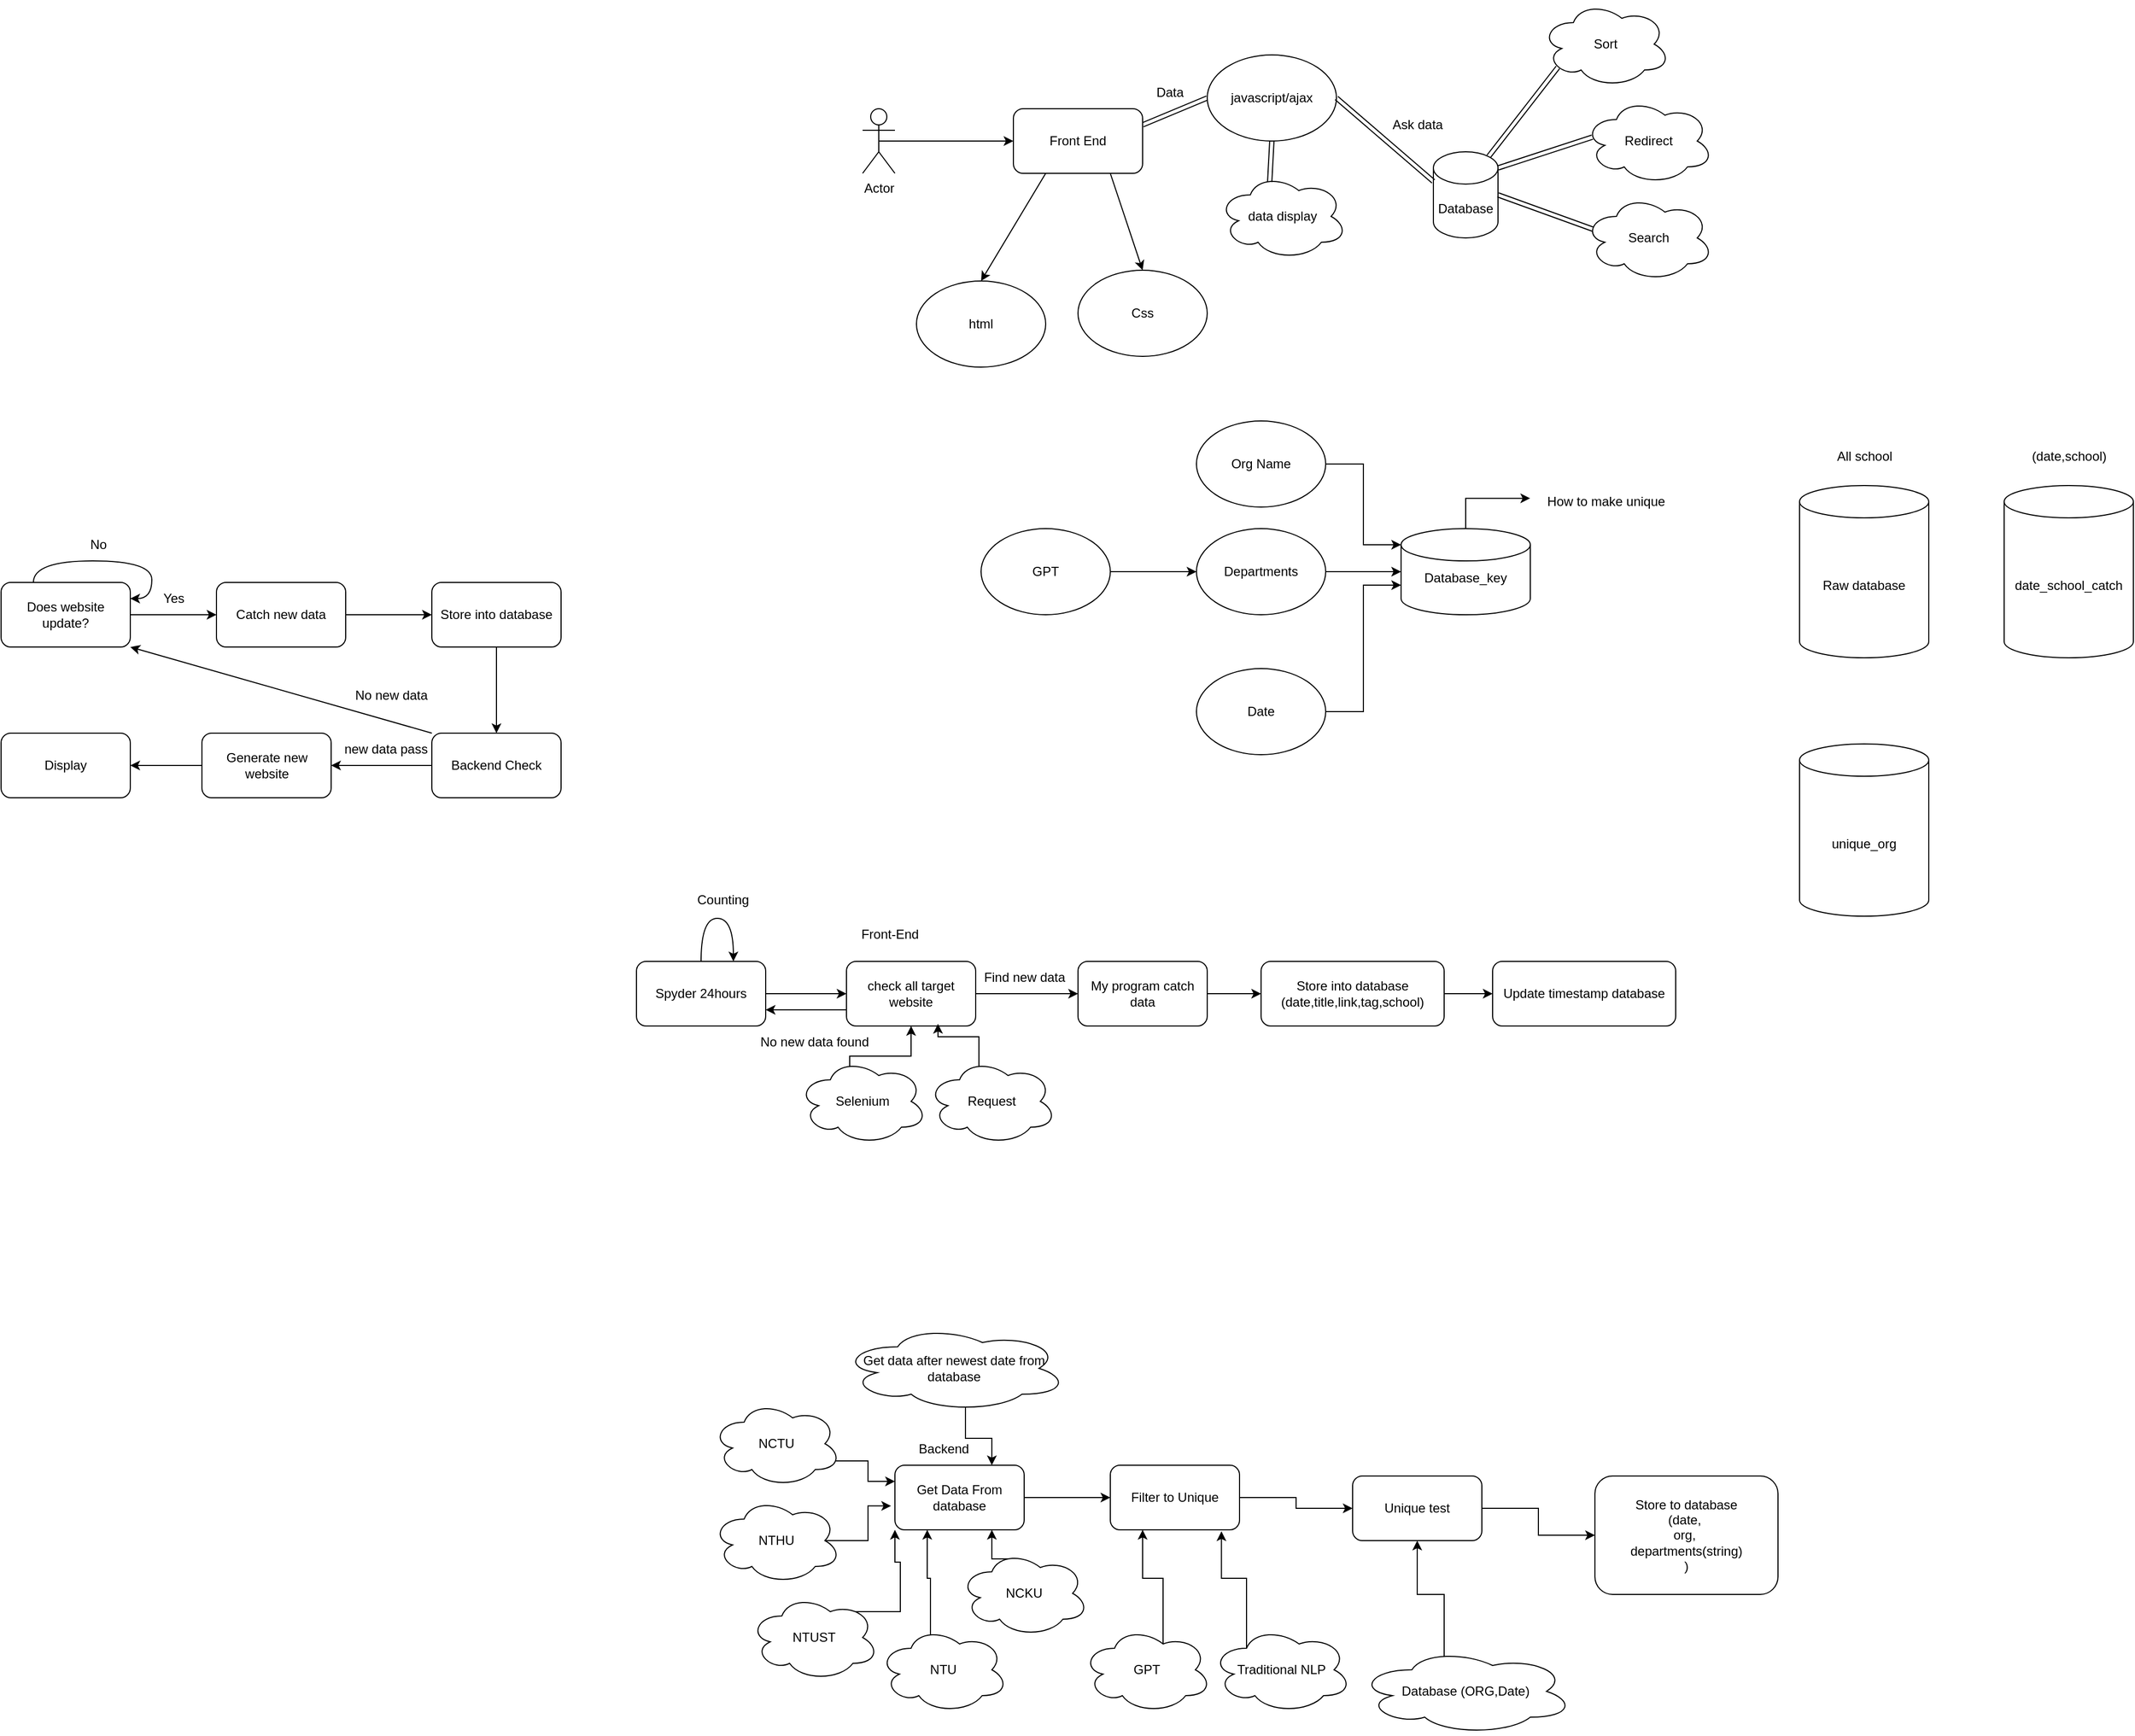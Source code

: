 <mxfile version="22.1.18" type="device">
  <diagram name="第 1 页" id="K15oJnlz1KfSimIGxwEL">
    <mxGraphModel dx="1851" dy="566" grid="1" gridSize="10" guides="1" tooltips="1" connect="1" arrows="1" fold="1" page="1" pageScale="1" pageWidth="827" pageHeight="1169" math="0" shadow="0">
      <root>
        <mxCell id="0" />
        <mxCell id="1" parent="0" />
        <mxCell id="BRt7WCKSTu4rZKfEVuEu-6" style="edgeStyle=none;rounded=0;orthogonalLoop=1;jettySize=auto;html=1;exitX=0.5;exitY=0.5;exitDx=0;exitDy=0;exitPerimeter=0;entryX=0;entryY=0.5;entryDx=0;entryDy=0;" parent="1" source="BRt7WCKSTu4rZKfEVuEu-1" target="BRt7WCKSTu4rZKfEVuEu-2" edge="1">
          <mxGeometry relative="1" as="geometry" />
        </mxCell>
        <mxCell id="BRt7WCKSTu4rZKfEVuEu-1" value="Actor" style="shape=umlActor;verticalLabelPosition=bottom;verticalAlign=top;html=1;outlineConnect=0;" parent="1" vertex="1">
          <mxGeometry x="60" y="100" width="30" height="60" as="geometry" />
        </mxCell>
        <mxCell id="BRt7WCKSTu4rZKfEVuEu-10" style="edgeStyle=none;rounded=0;orthogonalLoop=1;jettySize=auto;html=1;exitX=0.25;exitY=1;exitDx=0;exitDy=0;entryX=0.5;entryY=0;entryDx=0;entryDy=0;" parent="1" source="BRt7WCKSTu4rZKfEVuEu-2" target="BRt7WCKSTu4rZKfEVuEu-9" edge="1">
          <mxGeometry relative="1" as="geometry" />
        </mxCell>
        <mxCell id="BRt7WCKSTu4rZKfEVuEu-12" style="edgeStyle=none;rounded=0;orthogonalLoop=1;jettySize=auto;html=1;exitX=0.75;exitY=1;exitDx=0;exitDy=0;entryX=0.5;entryY=0;entryDx=0;entryDy=0;" parent="1" source="BRt7WCKSTu4rZKfEVuEu-2" target="BRt7WCKSTu4rZKfEVuEu-11" edge="1">
          <mxGeometry relative="1" as="geometry" />
        </mxCell>
        <mxCell id="UNTsL4X8be6_e4IBfRlv-2" style="edgeStyle=none;shape=link;rounded=0;orthogonalLoop=1;jettySize=auto;html=1;exitX=1;exitY=0.25;exitDx=0;exitDy=0;entryX=0;entryY=0.5;entryDx=0;entryDy=0;" parent="1" source="BRt7WCKSTu4rZKfEVuEu-2" target="BRt7WCKSTu4rZKfEVuEu-13" edge="1">
          <mxGeometry relative="1" as="geometry" />
        </mxCell>
        <mxCell id="BRt7WCKSTu4rZKfEVuEu-2" value="Front End" style="rounded=1;whiteSpace=wrap;html=1;" parent="1" vertex="1">
          <mxGeometry x="200" y="100" width="120" height="60" as="geometry" />
        </mxCell>
        <mxCell id="BRt7WCKSTu4rZKfEVuEu-3" value="Database" style="shape=cylinder3;whiteSpace=wrap;html=1;boundedLbl=1;backgroundOutline=1;size=15;" parent="1" vertex="1">
          <mxGeometry x="590" y="140" width="60" height="80" as="geometry" />
        </mxCell>
        <mxCell id="BRt7WCKSTu4rZKfEVuEu-9" value="html" style="ellipse;whiteSpace=wrap;html=1;" parent="1" vertex="1">
          <mxGeometry x="110" y="260" width="120" height="80" as="geometry" />
        </mxCell>
        <mxCell id="BRt7WCKSTu4rZKfEVuEu-11" value="Css" style="ellipse;whiteSpace=wrap;html=1;" parent="1" vertex="1">
          <mxGeometry x="260" y="250" width="120" height="80" as="geometry" />
        </mxCell>
        <mxCell id="BRt7WCKSTu4rZKfEVuEu-13" value="javascript/ajax" style="ellipse;whiteSpace=wrap;html=1;" parent="1" vertex="1">
          <mxGeometry x="380" y="50" width="120" height="80" as="geometry" />
        </mxCell>
        <mxCell id="BRt7WCKSTu4rZKfEVuEu-15" value="Sort" style="ellipse;shape=cloud;whiteSpace=wrap;html=1;" parent="1" vertex="1">
          <mxGeometry x="690" width="120" height="80" as="geometry" />
        </mxCell>
        <mxCell id="BRt7WCKSTu4rZKfEVuEu-16" value="Redirect" style="ellipse;shape=cloud;whiteSpace=wrap;html=1;" parent="1" vertex="1">
          <mxGeometry x="730" y="90" width="120" height="80" as="geometry" />
        </mxCell>
        <mxCell id="BRt7WCKSTu4rZKfEVuEu-17" value="Search" style="ellipse;shape=cloud;whiteSpace=wrap;html=1;" parent="1" vertex="1">
          <mxGeometry x="730" y="180" width="120" height="80" as="geometry" />
        </mxCell>
        <mxCell id="BRt7WCKSTu4rZKfEVuEu-19" style="edgeStyle=none;shape=link;rounded=0;orthogonalLoop=1;jettySize=auto;html=1;exitX=0.855;exitY=0;exitDx=0;exitDy=4.35;exitPerimeter=0;entryX=0.13;entryY=0.77;entryDx=0;entryDy=0;entryPerimeter=0;" parent="1" source="BRt7WCKSTu4rZKfEVuEu-3" target="BRt7WCKSTu4rZKfEVuEu-15" edge="1">
          <mxGeometry relative="1" as="geometry" />
        </mxCell>
        <mxCell id="BRt7WCKSTu4rZKfEVuEu-20" style="edgeStyle=none;shape=link;rounded=0;orthogonalLoop=1;jettySize=auto;html=1;exitX=1;exitY=0;exitDx=0;exitDy=15;exitPerimeter=0;entryX=0.063;entryY=0.455;entryDx=0;entryDy=0;entryPerimeter=0;" parent="1" source="BRt7WCKSTu4rZKfEVuEu-3" target="BRt7WCKSTu4rZKfEVuEu-16" edge="1">
          <mxGeometry relative="1" as="geometry" />
        </mxCell>
        <mxCell id="BRt7WCKSTu4rZKfEVuEu-21" style="edgeStyle=none;shape=link;rounded=0;orthogonalLoop=1;jettySize=auto;html=1;exitX=1;exitY=0.5;exitDx=0;exitDy=0;exitPerimeter=0;entryX=0.07;entryY=0.4;entryDx=0;entryDy=0;entryPerimeter=0;" parent="1" source="BRt7WCKSTu4rZKfEVuEu-3" target="BRt7WCKSTu4rZKfEVuEu-17" edge="1">
          <mxGeometry relative="1" as="geometry" />
        </mxCell>
        <mxCell id="UNTsL4X8be6_e4IBfRlv-3" style="edgeStyle=none;shape=link;rounded=0;orthogonalLoop=1;jettySize=auto;html=1;exitX=1;exitY=0.5;exitDx=0;exitDy=0;entryX=0;entryY=0;entryDx=0;entryDy=27.5;entryPerimeter=0;" parent="1" source="BRt7WCKSTu4rZKfEVuEu-13" target="BRt7WCKSTu4rZKfEVuEu-3" edge="1">
          <mxGeometry relative="1" as="geometry" />
        </mxCell>
        <mxCell id="UNTsL4X8be6_e4IBfRlv-5" value="data display" style="ellipse;shape=cloud;whiteSpace=wrap;html=1;" parent="1" vertex="1">
          <mxGeometry x="390" y="160" width="120" height="80" as="geometry" />
        </mxCell>
        <mxCell id="UNTsL4X8be6_e4IBfRlv-6" style="edgeStyle=none;shape=link;rounded=0;orthogonalLoop=1;jettySize=auto;html=1;exitX=0.5;exitY=1;exitDx=0;exitDy=0;entryX=0.4;entryY=0.1;entryDx=0;entryDy=0;entryPerimeter=0;" parent="1" source="BRt7WCKSTu4rZKfEVuEu-13" target="UNTsL4X8be6_e4IBfRlv-5" edge="1">
          <mxGeometry relative="1" as="geometry" />
        </mxCell>
        <mxCell id="UNTsL4X8be6_e4IBfRlv-7" value="Ask data" style="text;html=1;align=center;verticalAlign=middle;resizable=0;points=[];autosize=1;strokeColor=none;fillColor=none;" parent="1" vertex="1">
          <mxGeometry x="540" y="100" width="70" height="30" as="geometry" />
        </mxCell>
        <mxCell id="UNTsL4X8be6_e4IBfRlv-8" value="Data" style="text;html=1;align=center;verticalAlign=middle;resizable=0;points=[];autosize=1;strokeColor=none;fillColor=none;" parent="1" vertex="1">
          <mxGeometry x="320" y="70" width="50" height="30" as="geometry" />
        </mxCell>
        <mxCell id="4aE0b3_Cc9MJbwsuqQbb-5" value="" style="edgeStyle=orthogonalEdgeStyle;rounded=0;orthogonalLoop=1;jettySize=auto;html=1;" edge="1" parent="1" source="4aE0b3_Cc9MJbwsuqQbb-3" target="4aE0b3_Cc9MJbwsuqQbb-4">
          <mxGeometry relative="1" as="geometry" />
        </mxCell>
        <mxCell id="4aE0b3_Cc9MJbwsuqQbb-3" value="GPT" style="ellipse;whiteSpace=wrap;html=1;" vertex="1" parent="1">
          <mxGeometry x="170" y="490" width="120" height="80" as="geometry" />
        </mxCell>
        <mxCell id="4aE0b3_Cc9MJbwsuqQbb-4" value="Departments" style="ellipse;whiteSpace=wrap;html=1;" vertex="1" parent="1">
          <mxGeometry x="370" y="490" width="120" height="80" as="geometry" />
        </mxCell>
        <mxCell id="4aE0b3_Cc9MJbwsuqQbb-9" value="&lt;div&gt;Database_key&lt;/div&gt;&lt;div&gt;&lt;br&gt;&lt;/div&gt;" style="shape=cylinder3;whiteSpace=wrap;html=1;boundedLbl=1;backgroundOutline=1;size=15;" vertex="1" parent="1">
          <mxGeometry x="560" y="490" width="120" height="80" as="geometry" />
        </mxCell>
        <mxCell id="4aE0b3_Cc9MJbwsuqQbb-10" style="edgeStyle=orthogonalEdgeStyle;rounded=0;orthogonalLoop=1;jettySize=auto;html=1;exitX=1;exitY=0.5;exitDx=0;exitDy=0;entryX=0;entryY=0.5;entryDx=0;entryDy=0;entryPerimeter=0;" edge="1" parent="1" source="4aE0b3_Cc9MJbwsuqQbb-4" target="4aE0b3_Cc9MJbwsuqQbb-9">
          <mxGeometry relative="1" as="geometry" />
        </mxCell>
        <mxCell id="4aE0b3_Cc9MJbwsuqQbb-13" value="Org Name" style="ellipse;whiteSpace=wrap;html=1;" vertex="1" parent="1">
          <mxGeometry x="370" y="390" width="120" height="80" as="geometry" />
        </mxCell>
        <mxCell id="4aE0b3_Cc9MJbwsuqQbb-14" style="edgeStyle=orthogonalEdgeStyle;rounded=0;orthogonalLoop=1;jettySize=auto;html=1;exitX=1;exitY=0.5;exitDx=0;exitDy=0;entryX=0;entryY=0;entryDx=0;entryDy=15;entryPerimeter=0;" edge="1" parent="1" source="4aE0b3_Cc9MJbwsuqQbb-13" target="4aE0b3_Cc9MJbwsuqQbb-9">
          <mxGeometry relative="1" as="geometry" />
        </mxCell>
        <mxCell id="4aE0b3_Cc9MJbwsuqQbb-15" value="Date" style="ellipse;whiteSpace=wrap;html=1;" vertex="1" parent="1">
          <mxGeometry x="370" y="620" width="120" height="80" as="geometry" />
        </mxCell>
        <mxCell id="4aE0b3_Cc9MJbwsuqQbb-16" style="edgeStyle=orthogonalEdgeStyle;rounded=0;orthogonalLoop=1;jettySize=auto;html=1;exitX=1;exitY=0.5;exitDx=0;exitDy=0;entryX=0;entryY=0;entryDx=0;entryDy=52.5;entryPerimeter=0;" edge="1" parent="1" source="4aE0b3_Cc9MJbwsuqQbb-15" target="4aE0b3_Cc9MJbwsuqQbb-9">
          <mxGeometry relative="1" as="geometry" />
        </mxCell>
        <mxCell id="4aE0b3_Cc9MJbwsuqQbb-18" value="How to make unique" style="text;html=1;align=center;verticalAlign=middle;resizable=0;points=[];autosize=1;strokeColor=none;fillColor=none;" vertex="1" parent="1">
          <mxGeometry x="680" y="450" width="140" height="30" as="geometry" />
        </mxCell>
        <mxCell id="4aE0b3_Cc9MJbwsuqQbb-19" style="edgeStyle=orthogonalEdgeStyle;rounded=0;orthogonalLoop=1;jettySize=auto;html=1;exitX=0.5;exitY=0;exitDx=0;exitDy=0;exitPerimeter=0;entryX=-0.001;entryY=0.395;entryDx=0;entryDy=0;entryPerimeter=0;" edge="1" parent="1" source="4aE0b3_Cc9MJbwsuqQbb-9" target="4aE0b3_Cc9MJbwsuqQbb-18">
          <mxGeometry relative="1" as="geometry" />
        </mxCell>
        <mxCell id="4aE0b3_Cc9MJbwsuqQbb-66" value="Raw database" style="shape=cylinder3;whiteSpace=wrap;html=1;boundedLbl=1;backgroundOutline=1;size=15;" vertex="1" parent="1">
          <mxGeometry x="930" y="450" width="120" height="160" as="geometry" />
        </mxCell>
        <mxCell id="4aE0b3_Cc9MJbwsuqQbb-67" value="date_school_catch" style="shape=cylinder3;whiteSpace=wrap;html=1;boundedLbl=1;backgroundOutline=1;size=15;" vertex="1" parent="1">
          <mxGeometry x="1120" y="450" width="120" height="160" as="geometry" />
        </mxCell>
        <mxCell id="4aE0b3_Cc9MJbwsuqQbb-68" value="unique_org" style="shape=cylinder3;whiteSpace=wrap;html=1;boundedLbl=1;backgroundOutline=1;size=15;" vertex="1" parent="1">
          <mxGeometry x="930" y="690" width="120" height="160" as="geometry" />
        </mxCell>
        <mxCell id="4aE0b3_Cc9MJbwsuqQbb-69" value="All school" style="text;html=1;align=center;verticalAlign=middle;resizable=0;points=[];autosize=1;strokeColor=none;fillColor=none;" vertex="1" parent="1">
          <mxGeometry x="950" y="408" width="80" height="30" as="geometry" />
        </mxCell>
        <mxCell id="4aE0b3_Cc9MJbwsuqQbb-70" value="(date,school)" style="text;html=1;align=center;verticalAlign=middle;resizable=0;points=[];autosize=1;strokeColor=none;fillColor=none;" vertex="1" parent="1">
          <mxGeometry x="1130" y="408" width="100" height="30" as="geometry" />
        </mxCell>
        <mxCell id="4aE0b3_Cc9MJbwsuqQbb-75" value="" style="edgeStyle=orthogonalEdgeStyle;rounded=0;orthogonalLoop=1;jettySize=auto;html=1;" edge="1" parent="1" source="4aE0b3_Cc9MJbwsuqQbb-71" target="4aE0b3_Cc9MJbwsuqQbb-74">
          <mxGeometry relative="1" as="geometry" />
        </mxCell>
        <mxCell id="4aE0b3_Cc9MJbwsuqQbb-71" value="Catch new data" style="rounded=1;whiteSpace=wrap;html=1;" vertex="1" parent="1">
          <mxGeometry x="-540" y="540" width="120" height="60" as="geometry" />
        </mxCell>
        <mxCell id="4aE0b3_Cc9MJbwsuqQbb-77" value="" style="edgeStyle=orthogonalEdgeStyle;rounded=0;orthogonalLoop=1;jettySize=auto;html=1;" edge="1" parent="1" source="4aE0b3_Cc9MJbwsuqQbb-74" target="4aE0b3_Cc9MJbwsuqQbb-76">
          <mxGeometry relative="1" as="geometry" />
        </mxCell>
        <mxCell id="4aE0b3_Cc9MJbwsuqQbb-74" value="Store into database" style="rounded=1;whiteSpace=wrap;html=1;" vertex="1" parent="1">
          <mxGeometry x="-340" y="540" width="120" height="60" as="geometry" />
        </mxCell>
        <mxCell id="4aE0b3_Cc9MJbwsuqQbb-79" value="" style="edgeStyle=orthogonalEdgeStyle;rounded=0;orthogonalLoop=1;jettySize=auto;html=1;" edge="1" parent="1" source="4aE0b3_Cc9MJbwsuqQbb-76" target="4aE0b3_Cc9MJbwsuqQbb-78">
          <mxGeometry relative="1" as="geometry" />
        </mxCell>
        <mxCell id="4aE0b3_Cc9MJbwsuqQbb-89" style="rounded=0;orthogonalLoop=1;jettySize=auto;html=1;exitX=0;exitY=0;exitDx=0;exitDy=0;entryX=1;entryY=1;entryDx=0;entryDy=0;" edge="1" parent="1" source="4aE0b3_Cc9MJbwsuqQbb-76" target="4aE0b3_Cc9MJbwsuqQbb-82">
          <mxGeometry relative="1" as="geometry" />
        </mxCell>
        <mxCell id="4aE0b3_Cc9MJbwsuqQbb-76" value="Backend Check" style="rounded=1;whiteSpace=wrap;html=1;" vertex="1" parent="1">
          <mxGeometry x="-340" y="680" width="120" height="60" as="geometry" />
        </mxCell>
        <mxCell id="4aE0b3_Cc9MJbwsuqQbb-81" value="" style="edgeStyle=orthogonalEdgeStyle;rounded=0;orthogonalLoop=1;jettySize=auto;html=1;" edge="1" parent="1" source="4aE0b3_Cc9MJbwsuqQbb-78" target="4aE0b3_Cc9MJbwsuqQbb-80">
          <mxGeometry relative="1" as="geometry" />
        </mxCell>
        <mxCell id="4aE0b3_Cc9MJbwsuqQbb-78" value="Generate new website" style="rounded=1;whiteSpace=wrap;html=1;" vertex="1" parent="1">
          <mxGeometry x="-553.5" y="680" width="120" height="60" as="geometry" />
        </mxCell>
        <mxCell id="4aE0b3_Cc9MJbwsuqQbb-80" value="Display" style="rounded=1;whiteSpace=wrap;html=1;" vertex="1" parent="1">
          <mxGeometry x="-740" y="680" width="120" height="60" as="geometry" />
        </mxCell>
        <mxCell id="4aE0b3_Cc9MJbwsuqQbb-83" style="edgeStyle=orthogonalEdgeStyle;rounded=0;orthogonalLoop=1;jettySize=auto;html=1;exitX=1;exitY=0.5;exitDx=0;exitDy=0;entryX=0;entryY=0.5;entryDx=0;entryDy=0;" edge="1" parent="1" source="4aE0b3_Cc9MJbwsuqQbb-82" target="4aE0b3_Cc9MJbwsuqQbb-71">
          <mxGeometry relative="1" as="geometry" />
        </mxCell>
        <mxCell id="4aE0b3_Cc9MJbwsuqQbb-82" value="Does website update?" style="rounded=1;whiteSpace=wrap;html=1;" vertex="1" parent="1">
          <mxGeometry x="-740" y="540" width="120" height="60" as="geometry" />
        </mxCell>
        <mxCell id="4aE0b3_Cc9MJbwsuqQbb-84" value="new data pass" style="text;html=1;align=center;verticalAlign=middle;resizable=0;points=[];autosize=1;strokeColor=none;fillColor=none;" vertex="1" parent="1">
          <mxGeometry x="-433.5" y="680" width="100" height="30" as="geometry" />
        </mxCell>
        <mxCell id="4aE0b3_Cc9MJbwsuqQbb-85" value="Yes" style="text;html=1;align=center;verticalAlign=middle;resizable=0;points=[];autosize=1;strokeColor=none;fillColor=none;" vertex="1" parent="1">
          <mxGeometry x="-600" y="540" width="40" height="30" as="geometry" />
        </mxCell>
        <mxCell id="4aE0b3_Cc9MJbwsuqQbb-86" style="edgeStyle=orthogonalEdgeStyle;rounded=0;orthogonalLoop=1;jettySize=auto;html=1;exitX=0.25;exitY=0;exitDx=0;exitDy=0;curved=1;entryX=1;entryY=0.25;entryDx=0;entryDy=0;" edge="1" parent="1" source="4aE0b3_Cc9MJbwsuqQbb-82" target="4aE0b3_Cc9MJbwsuqQbb-82">
          <mxGeometry relative="1" as="geometry">
            <mxPoint x="-590" y="460" as="targetPoint" />
          </mxGeometry>
        </mxCell>
        <mxCell id="4aE0b3_Cc9MJbwsuqQbb-87" value="No" style="text;html=1;align=center;verticalAlign=middle;resizable=0;points=[];autosize=1;strokeColor=none;fillColor=none;" vertex="1" parent="1">
          <mxGeometry x="-670" y="490" width="40" height="30" as="geometry" />
        </mxCell>
        <mxCell id="4aE0b3_Cc9MJbwsuqQbb-88" value="No new data" style="text;html=1;align=center;verticalAlign=middle;resizable=0;points=[];autosize=1;strokeColor=none;fillColor=none;" vertex="1" parent="1">
          <mxGeometry x="-423.5" y="630" width="90" height="30" as="geometry" />
        </mxCell>
        <mxCell id="4aE0b3_Cc9MJbwsuqQbb-100" value="" style="group" vertex="1" connectable="0" parent="1">
          <mxGeometry x="-150" y="820" width="965" height="162" as="geometry" />
        </mxCell>
        <mxCell id="4aE0b3_Cc9MJbwsuqQbb-95" value="Counting" style="text;html=1;align=center;verticalAlign=middle;resizable=0;points=[];autosize=1;strokeColor=none;fillColor=none;" vertex="1" parent="4aE0b3_Cc9MJbwsuqQbb-100">
          <mxGeometry x="45" width="70" height="30" as="geometry" />
        </mxCell>
        <mxCell id="4aE0b3_Cc9MJbwsuqQbb-102" value="" style="group" vertex="1" connectable="0" parent="4aE0b3_Cc9MJbwsuqQbb-100">
          <mxGeometry y="32" width="965" height="130" as="geometry" />
        </mxCell>
        <mxCell id="4aE0b3_Cc9MJbwsuqQbb-91" value="Update timestamp database" style="rounded=1;whiteSpace=wrap;html=1;" vertex="1" parent="4aE0b3_Cc9MJbwsuqQbb-102">
          <mxGeometry x="795" y="40" width="170" height="60" as="geometry" />
        </mxCell>
        <mxCell id="4aE0b3_Cc9MJbwsuqQbb-92" value="" style="edgeStyle=orthogonalEdgeStyle;rounded=0;orthogonalLoop=1;jettySize=auto;html=1;" edge="1" parent="4aE0b3_Cc9MJbwsuqQbb-102" source="4aE0b3_Cc9MJbwsuqQbb-30" target="4aE0b3_Cc9MJbwsuqQbb-91">
          <mxGeometry relative="1" as="geometry" />
        </mxCell>
        <mxCell id="4aE0b3_Cc9MJbwsuqQbb-93" value="Spyder 24hours" style="rounded=1;whiteSpace=wrap;html=1;" vertex="1" parent="4aE0b3_Cc9MJbwsuqQbb-102">
          <mxGeometry y="40" width="120" height="60" as="geometry" />
        </mxCell>
        <mxCell id="4aE0b3_Cc9MJbwsuqQbb-94" style="edgeStyle=orthogonalEdgeStyle;rounded=0;orthogonalLoop=1;jettySize=auto;html=1;exitX=0.5;exitY=0;exitDx=0;exitDy=0;entryX=0.75;entryY=0;entryDx=0;entryDy=0;curved=1;" edge="1" parent="4aE0b3_Cc9MJbwsuqQbb-102" source="4aE0b3_Cc9MJbwsuqQbb-93" target="4aE0b3_Cc9MJbwsuqQbb-93">
          <mxGeometry relative="1" as="geometry">
            <Array as="points">
              <mxPoint x="60" />
              <mxPoint x="90" />
            </Array>
          </mxGeometry>
        </mxCell>
        <mxCell id="4aE0b3_Cc9MJbwsuqQbb-99" style="edgeStyle=orthogonalEdgeStyle;rounded=0;orthogonalLoop=1;jettySize=auto;html=1;exitX=0;exitY=0.75;exitDx=0;exitDy=0;entryX=1;entryY=0.75;entryDx=0;entryDy=0;" edge="1" parent="4aE0b3_Cc9MJbwsuqQbb-102" source="4aE0b3_Cc9MJbwsuqQbb-20" target="4aE0b3_Cc9MJbwsuqQbb-93">
          <mxGeometry relative="1" as="geometry" />
        </mxCell>
        <mxCell id="4aE0b3_Cc9MJbwsuqQbb-20" value="check all target website" style="rounded=1;whiteSpace=wrap;html=1;" vertex="1" parent="4aE0b3_Cc9MJbwsuqQbb-102">
          <mxGeometry x="195" y="40" width="120" height="60" as="geometry" />
        </mxCell>
        <mxCell id="4aE0b3_Cc9MJbwsuqQbb-96" style="edgeStyle=orthogonalEdgeStyle;rounded=0;orthogonalLoop=1;jettySize=auto;html=1;exitX=1;exitY=0.5;exitDx=0;exitDy=0;entryX=0;entryY=0.5;entryDx=0;entryDy=0;" edge="1" parent="4aE0b3_Cc9MJbwsuqQbb-102" source="4aE0b3_Cc9MJbwsuqQbb-93" target="4aE0b3_Cc9MJbwsuqQbb-20">
          <mxGeometry relative="1" as="geometry" />
        </mxCell>
        <mxCell id="4aE0b3_Cc9MJbwsuqQbb-21" value="My program catch data" style="rounded=1;whiteSpace=wrap;html=1;" vertex="1" parent="4aE0b3_Cc9MJbwsuqQbb-102">
          <mxGeometry x="410" y="40" width="120" height="60" as="geometry" />
        </mxCell>
        <mxCell id="4aE0b3_Cc9MJbwsuqQbb-22" value="" style="edgeStyle=orthogonalEdgeStyle;rounded=0;orthogonalLoop=1;jettySize=auto;html=1;" edge="1" parent="4aE0b3_Cc9MJbwsuqQbb-102" source="4aE0b3_Cc9MJbwsuqQbb-20" target="4aE0b3_Cc9MJbwsuqQbb-21">
          <mxGeometry relative="1" as="geometry" />
        </mxCell>
        <mxCell id="4aE0b3_Cc9MJbwsuqQbb-30" value="&lt;div&gt;Store into database&lt;/div&gt;&lt;div&gt;(date,title,link,tag,school)&lt;br&gt;&lt;/div&gt;" style="rounded=1;whiteSpace=wrap;html=1;" vertex="1" parent="4aE0b3_Cc9MJbwsuqQbb-102">
          <mxGeometry x="580" y="40" width="170" height="60" as="geometry" />
        </mxCell>
        <mxCell id="4aE0b3_Cc9MJbwsuqQbb-24" value="" style="edgeStyle=orthogonalEdgeStyle;rounded=0;orthogonalLoop=1;jettySize=auto;html=1;entryX=0;entryY=0.5;entryDx=0;entryDy=0;" edge="1" parent="4aE0b3_Cc9MJbwsuqQbb-102" source="4aE0b3_Cc9MJbwsuqQbb-21" target="4aE0b3_Cc9MJbwsuqQbb-30">
          <mxGeometry relative="1" as="geometry">
            <mxPoint x="595" y="70" as="targetPoint" />
          </mxGeometry>
        </mxCell>
        <mxCell id="4aE0b3_Cc9MJbwsuqQbb-34" value="Front-End" style="text;html=1;align=center;verticalAlign=middle;resizable=0;points=[];autosize=1;strokeColor=none;fillColor=none;" vertex="1" parent="4aE0b3_Cc9MJbwsuqQbb-102">
          <mxGeometry x="195" width="80" height="30" as="geometry" />
        </mxCell>
        <mxCell id="4aE0b3_Cc9MJbwsuqQbb-97" value="Find new data" style="text;html=1;align=center;verticalAlign=middle;resizable=0;points=[];autosize=1;strokeColor=none;fillColor=none;" vertex="1" parent="4aE0b3_Cc9MJbwsuqQbb-102">
          <mxGeometry x="310" y="40" width="100" height="30" as="geometry" />
        </mxCell>
        <mxCell id="4aE0b3_Cc9MJbwsuqQbb-98" value="No new data found" style="text;html=1;align=center;verticalAlign=middle;resizable=0;points=[];autosize=1;strokeColor=none;fillColor=none;" vertex="1" parent="4aE0b3_Cc9MJbwsuqQbb-102">
          <mxGeometry x="100" y="100" width="130" height="30" as="geometry" />
        </mxCell>
        <mxCell id="4aE0b3_Cc9MJbwsuqQbb-101" value="" style="group" vertex="1" connectable="0" parent="1">
          <mxGeometry x="-80" y="1230" width="990" height="380" as="geometry" />
        </mxCell>
        <mxCell id="4aE0b3_Cc9MJbwsuqQbb-32" value="Get Data From database" style="rounded=1;whiteSpace=wrap;html=1;" vertex="1" parent="4aE0b3_Cc9MJbwsuqQbb-101">
          <mxGeometry x="170" y="130" width="120" height="60" as="geometry" />
        </mxCell>
        <mxCell id="4aE0b3_Cc9MJbwsuqQbb-33" value="Backend" style="text;html=1;align=center;verticalAlign=middle;resizable=0;points=[];autosize=1;strokeColor=none;fillColor=none;" vertex="1" parent="4aE0b3_Cc9MJbwsuqQbb-101">
          <mxGeometry x="180" y="100" width="70" height="30" as="geometry" />
        </mxCell>
        <mxCell id="4aE0b3_Cc9MJbwsuqQbb-37" value="Filter to Unique" style="rounded=1;whiteSpace=wrap;html=1;" vertex="1" parent="4aE0b3_Cc9MJbwsuqQbb-101">
          <mxGeometry x="370" y="130" width="120" height="60" as="geometry" />
        </mxCell>
        <mxCell id="4aE0b3_Cc9MJbwsuqQbb-38" style="edgeStyle=orthogonalEdgeStyle;rounded=0;orthogonalLoop=1;jettySize=auto;html=1;exitX=1;exitY=0.5;exitDx=0;exitDy=0;entryX=0;entryY=0.5;entryDx=0;entryDy=0;" edge="1" parent="4aE0b3_Cc9MJbwsuqQbb-101" source="4aE0b3_Cc9MJbwsuqQbb-32" target="4aE0b3_Cc9MJbwsuqQbb-37">
          <mxGeometry relative="1" as="geometry" />
        </mxCell>
        <mxCell id="4aE0b3_Cc9MJbwsuqQbb-39" value="&lt;div&gt;Store to database&lt;/div&gt;&lt;div&gt;(date,&amp;nbsp;&lt;/div&gt;&lt;div&gt;org,&amp;nbsp;&lt;/div&gt;&lt;div&gt;departments(string)&lt;/div&gt;&lt;div&gt;)&lt;br&gt;&lt;/div&gt;" style="rounded=1;whiteSpace=wrap;html=1;" vertex="1" parent="4aE0b3_Cc9MJbwsuqQbb-101">
          <mxGeometry x="820" y="140" width="170" height="110" as="geometry" />
        </mxCell>
        <mxCell id="4aE0b3_Cc9MJbwsuqQbb-43" style="edgeStyle=orthogonalEdgeStyle;rounded=0;orthogonalLoop=1;jettySize=auto;html=1;exitX=0.625;exitY=0.2;exitDx=0;exitDy=0;exitPerimeter=0;entryX=0.25;entryY=1;entryDx=0;entryDy=0;" edge="1" parent="4aE0b3_Cc9MJbwsuqQbb-101" source="4aE0b3_Cc9MJbwsuqQbb-41" target="4aE0b3_Cc9MJbwsuqQbb-37">
          <mxGeometry relative="1" as="geometry" />
        </mxCell>
        <mxCell id="4aE0b3_Cc9MJbwsuqQbb-41" value="GPT" style="ellipse;shape=cloud;whiteSpace=wrap;html=1;" vertex="1" parent="4aE0b3_Cc9MJbwsuqQbb-101">
          <mxGeometry x="344" y="280" width="120" height="80" as="geometry" />
        </mxCell>
        <mxCell id="4aE0b3_Cc9MJbwsuqQbb-46" style="edgeStyle=orthogonalEdgeStyle;rounded=0;orthogonalLoop=1;jettySize=auto;html=1;exitX=0.25;exitY=0.25;exitDx=0;exitDy=0;exitPerimeter=0;entryX=0.86;entryY=1.023;entryDx=0;entryDy=0;entryPerimeter=0;" edge="1" parent="4aE0b3_Cc9MJbwsuqQbb-101" source="4aE0b3_Cc9MJbwsuqQbb-42" target="4aE0b3_Cc9MJbwsuqQbb-37">
          <mxGeometry relative="1" as="geometry">
            <mxPoint x="450" y="200" as="targetPoint" />
          </mxGeometry>
        </mxCell>
        <mxCell id="4aE0b3_Cc9MJbwsuqQbb-42" value="Traditional NLP" style="ellipse;shape=cloud;whiteSpace=wrap;html=1;" vertex="1" parent="4aE0b3_Cc9MJbwsuqQbb-101">
          <mxGeometry x="464" y="280" width="130" height="80" as="geometry" />
        </mxCell>
        <mxCell id="4aE0b3_Cc9MJbwsuqQbb-54" style="edgeStyle=orthogonalEdgeStyle;rounded=0;orthogonalLoop=1;jettySize=auto;html=1;exitX=0.625;exitY=0.2;exitDx=0;exitDy=0;exitPerimeter=0;entryX=0;entryY=1;entryDx=0;entryDy=0;" edge="1" parent="4aE0b3_Cc9MJbwsuqQbb-101" source="4aE0b3_Cc9MJbwsuqQbb-47" target="4aE0b3_Cc9MJbwsuqQbb-32">
          <mxGeometry relative="1" as="geometry" />
        </mxCell>
        <mxCell id="4aE0b3_Cc9MJbwsuqQbb-47" value="NTUST" style="ellipse;shape=cloud;whiteSpace=wrap;html=1;" vertex="1" parent="4aE0b3_Cc9MJbwsuqQbb-101">
          <mxGeometry x="35" y="250" width="120" height="80" as="geometry" />
        </mxCell>
        <mxCell id="4aE0b3_Cc9MJbwsuqQbb-55" style="edgeStyle=orthogonalEdgeStyle;rounded=0;orthogonalLoop=1;jettySize=auto;html=1;exitX=0.4;exitY=0.1;exitDx=0;exitDy=0;exitPerimeter=0;entryX=0.25;entryY=1;entryDx=0;entryDy=0;" edge="1" parent="4aE0b3_Cc9MJbwsuqQbb-101" source="4aE0b3_Cc9MJbwsuqQbb-48" target="4aE0b3_Cc9MJbwsuqQbb-32">
          <mxGeometry relative="1" as="geometry" />
        </mxCell>
        <mxCell id="4aE0b3_Cc9MJbwsuqQbb-48" value="NTU" style="ellipse;shape=cloud;whiteSpace=wrap;html=1;" vertex="1" parent="4aE0b3_Cc9MJbwsuqQbb-101">
          <mxGeometry x="155" y="280" width="120" height="80" as="geometry" />
        </mxCell>
        <mxCell id="4aE0b3_Cc9MJbwsuqQbb-49" value="NTHU" style="ellipse;shape=cloud;whiteSpace=wrap;html=1;" vertex="1" parent="4aE0b3_Cc9MJbwsuqQbb-101">
          <mxGeometry y="160" width="120" height="80" as="geometry" />
        </mxCell>
        <mxCell id="4aE0b3_Cc9MJbwsuqQbb-56" style="edgeStyle=orthogonalEdgeStyle;rounded=0;orthogonalLoop=1;jettySize=auto;html=1;exitX=0.4;exitY=0.1;exitDx=0;exitDy=0;exitPerimeter=0;entryX=0.75;entryY=1;entryDx=0;entryDy=0;" edge="1" parent="4aE0b3_Cc9MJbwsuqQbb-101" source="4aE0b3_Cc9MJbwsuqQbb-50" target="4aE0b3_Cc9MJbwsuqQbb-32">
          <mxGeometry relative="1" as="geometry" />
        </mxCell>
        <mxCell id="4aE0b3_Cc9MJbwsuqQbb-50" value="NCKU" style="ellipse;shape=cloud;whiteSpace=wrap;html=1;" vertex="1" parent="4aE0b3_Cc9MJbwsuqQbb-101">
          <mxGeometry x="230" y="209" width="120" height="80" as="geometry" />
        </mxCell>
        <mxCell id="4aE0b3_Cc9MJbwsuqQbb-52" style="edgeStyle=orthogonalEdgeStyle;rounded=0;orthogonalLoop=1;jettySize=auto;html=1;exitX=0.96;exitY=0.7;exitDx=0;exitDy=0;exitPerimeter=0;entryX=0;entryY=0.25;entryDx=0;entryDy=0;" edge="1" parent="4aE0b3_Cc9MJbwsuqQbb-101" source="4aE0b3_Cc9MJbwsuqQbb-51" target="4aE0b3_Cc9MJbwsuqQbb-32">
          <mxGeometry relative="1" as="geometry" />
        </mxCell>
        <mxCell id="4aE0b3_Cc9MJbwsuqQbb-51" value="NCTU" style="ellipse;shape=cloud;whiteSpace=wrap;html=1;" vertex="1" parent="4aE0b3_Cc9MJbwsuqQbb-101">
          <mxGeometry y="70" width="120" height="80" as="geometry" />
        </mxCell>
        <mxCell id="4aE0b3_Cc9MJbwsuqQbb-53" style="edgeStyle=orthogonalEdgeStyle;rounded=0;orthogonalLoop=1;jettySize=auto;html=1;exitX=0.875;exitY=0.5;exitDx=0;exitDy=0;exitPerimeter=0;entryX=-0.03;entryY=0.63;entryDx=0;entryDy=0;entryPerimeter=0;" edge="1" parent="4aE0b3_Cc9MJbwsuqQbb-101" source="4aE0b3_Cc9MJbwsuqQbb-49" target="4aE0b3_Cc9MJbwsuqQbb-32">
          <mxGeometry relative="1" as="geometry" />
        </mxCell>
        <mxCell id="4aE0b3_Cc9MJbwsuqQbb-58" value="Database (ORG,Date)" style="ellipse;shape=cloud;whiteSpace=wrap;html=1;" vertex="1" parent="4aE0b3_Cc9MJbwsuqQbb-101">
          <mxGeometry x="600" y="300" width="200" height="80" as="geometry" />
        </mxCell>
        <mxCell id="4aE0b3_Cc9MJbwsuqQbb-62" style="edgeStyle=orthogonalEdgeStyle;rounded=0;orthogonalLoop=1;jettySize=auto;html=1;exitX=1;exitY=0.5;exitDx=0;exitDy=0;entryX=0;entryY=0.5;entryDx=0;entryDy=0;" edge="1" parent="4aE0b3_Cc9MJbwsuqQbb-101" source="4aE0b3_Cc9MJbwsuqQbb-59" target="4aE0b3_Cc9MJbwsuqQbb-39">
          <mxGeometry relative="1" as="geometry" />
        </mxCell>
        <mxCell id="4aE0b3_Cc9MJbwsuqQbb-59" value="Unique test" style="rounded=1;whiteSpace=wrap;html=1;" vertex="1" parent="4aE0b3_Cc9MJbwsuqQbb-101">
          <mxGeometry x="595" y="140" width="120" height="60" as="geometry" />
        </mxCell>
        <mxCell id="4aE0b3_Cc9MJbwsuqQbb-61" style="edgeStyle=orthogonalEdgeStyle;rounded=0;orthogonalLoop=1;jettySize=auto;html=1;exitX=1;exitY=0.5;exitDx=0;exitDy=0;entryX=0;entryY=0.5;entryDx=0;entryDy=0;" edge="1" parent="4aE0b3_Cc9MJbwsuqQbb-101" source="4aE0b3_Cc9MJbwsuqQbb-37" target="4aE0b3_Cc9MJbwsuqQbb-59">
          <mxGeometry relative="1" as="geometry" />
        </mxCell>
        <mxCell id="4aE0b3_Cc9MJbwsuqQbb-60" style="edgeStyle=orthogonalEdgeStyle;rounded=0;orthogonalLoop=1;jettySize=auto;html=1;exitX=0.4;exitY=0.1;exitDx=0;exitDy=0;exitPerimeter=0;entryX=0.5;entryY=1;entryDx=0;entryDy=0;" edge="1" parent="4aE0b3_Cc9MJbwsuqQbb-101" source="4aE0b3_Cc9MJbwsuqQbb-58" target="4aE0b3_Cc9MJbwsuqQbb-59">
          <mxGeometry relative="1" as="geometry" />
        </mxCell>
        <mxCell id="4aE0b3_Cc9MJbwsuqQbb-65" style="edgeStyle=orthogonalEdgeStyle;rounded=0;orthogonalLoop=1;jettySize=auto;html=1;exitX=0.55;exitY=0.95;exitDx=0;exitDy=0;exitPerimeter=0;entryX=0.75;entryY=0;entryDx=0;entryDy=0;" edge="1" parent="4aE0b3_Cc9MJbwsuqQbb-101" source="4aE0b3_Cc9MJbwsuqQbb-64" target="4aE0b3_Cc9MJbwsuqQbb-32">
          <mxGeometry relative="1" as="geometry" />
        </mxCell>
        <mxCell id="4aE0b3_Cc9MJbwsuqQbb-64" value="Get data after newest date from database" style="ellipse;shape=cloud;whiteSpace=wrap;html=1;" vertex="1" parent="4aE0b3_Cc9MJbwsuqQbb-101">
          <mxGeometry x="120" width="210" height="80" as="geometry" />
        </mxCell>
        <mxCell id="4aE0b3_Cc9MJbwsuqQbb-106" style="edgeStyle=orthogonalEdgeStyle;rounded=0;orthogonalLoop=1;jettySize=auto;html=1;exitX=0.4;exitY=0.1;exitDx=0;exitDy=0;exitPerimeter=0;entryX=0.5;entryY=1;entryDx=0;entryDy=0;" edge="1" parent="1" source="4aE0b3_Cc9MJbwsuqQbb-103" target="4aE0b3_Cc9MJbwsuqQbb-20">
          <mxGeometry relative="1" as="geometry">
            <Array as="points">
              <mxPoint x="48" y="980" />
              <mxPoint x="105" y="980" />
            </Array>
          </mxGeometry>
        </mxCell>
        <mxCell id="4aE0b3_Cc9MJbwsuqQbb-103" value="Selenium" style="ellipse;shape=cloud;whiteSpace=wrap;html=1;" vertex="1" parent="1">
          <mxGeometry y="982" width="120" height="80" as="geometry" />
        </mxCell>
        <mxCell id="4aE0b3_Cc9MJbwsuqQbb-104" value="Request" style="ellipse;shape=cloud;whiteSpace=wrap;html=1;" vertex="1" parent="1">
          <mxGeometry x="120" y="982" width="120" height="80" as="geometry" />
        </mxCell>
        <mxCell id="4aE0b3_Cc9MJbwsuqQbb-107" style="edgeStyle=orthogonalEdgeStyle;rounded=0;orthogonalLoop=1;jettySize=auto;html=1;exitX=0.4;exitY=0.1;exitDx=0;exitDy=0;exitPerimeter=0;entryX=0.708;entryY=0.967;entryDx=0;entryDy=0;entryPerimeter=0;" edge="1" parent="1" source="4aE0b3_Cc9MJbwsuqQbb-104" target="4aE0b3_Cc9MJbwsuqQbb-20">
          <mxGeometry relative="1" as="geometry" />
        </mxCell>
      </root>
    </mxGraphModel>
  </diagram>
</mxfile>
